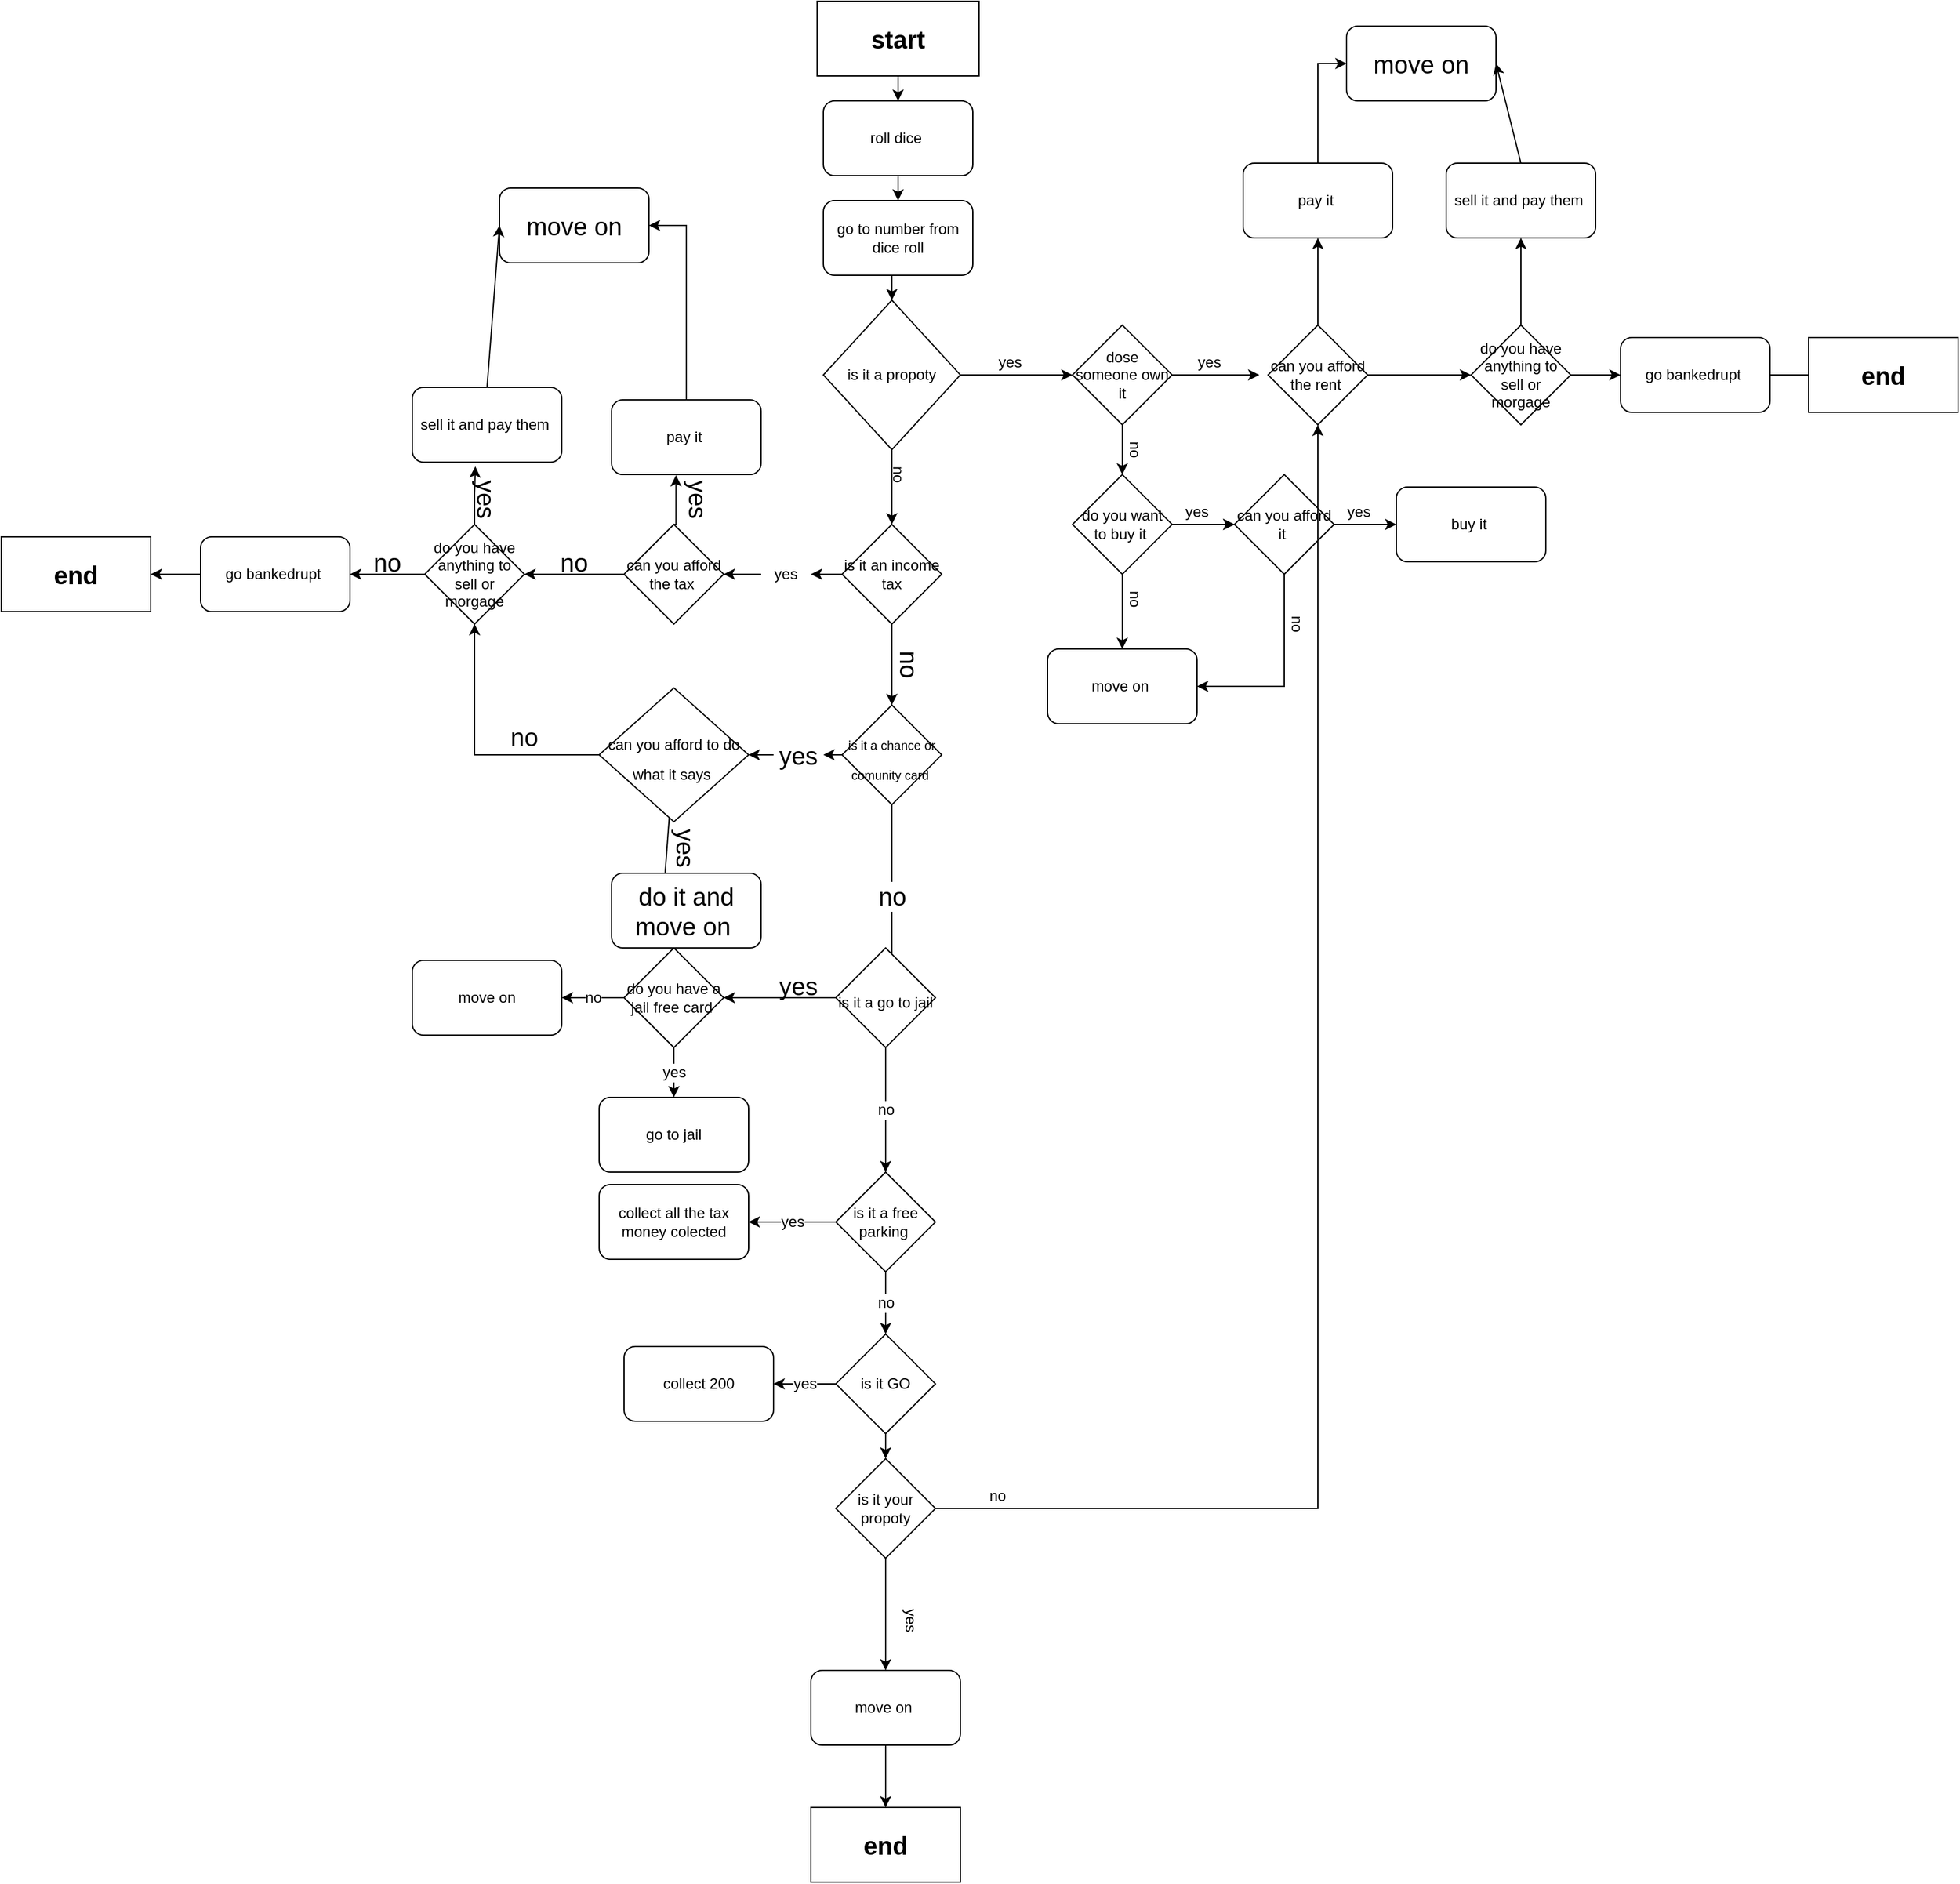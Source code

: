 <mxfile version="13.8.0" type="device"><diagram id="C5RBs43oDa-KdzZeNtuy" name="Page-1"><mxGraphModel dx="3671" dy="2777" grid="1" gridSize="10" guides="1" tooltips="1" connect="1" arrows="1" fold="1" page="1" pageScale="1" pageWidth="827" pageHeight="1169" math="0" shadow="0"><root><mxCell id="WIyWlLk6GJQsqaUBKTNV-0"/><mxCell id="WIyWlLk6GJQsqaUBKTNV-1" parent="WIyWlLk6GJQsqaUBKTNV-0"/><mxCell id="RD4WG9gXVhMm-dsW_1qB-32" style="edgeStyle=orthogonalEdgeStyle;rounded=0;orthogonalLoop=1;jettySize=auto;html=1;exitX=0.5;exitY=1;exitDx=0;exitDy=0;" edge="1" parent="WIyWlLk6GJQsqaUBKTNV-1" source="RD4WG9gXVhMm-dsW_1qB-0" target="RD4WG9gXVhMm-dsW_1qB-1"><mxGeometry relative="1" as="geometry"/></mxCell><mxCell id="RD4WG9gXVhMm-dsW_1qB-0" value="roll dice&amp;nbsp;" style="rounded=1;whiteSpace=wrap;html=1;" vertex="1" parent="WIyWlLk6GJQsqaUBKTNV-1"><mxGeometry x="390" y="20" width="120" height="60" as="geometry"/></mxCell><mxCell id="RD4WG9gXVhMm-dsW_1qB-31" style="edgeStyle=orthogonalEdgeStyle;rounded=0;orthogonalLoop=1;jettySize=auto;html=1;exitX=0.5;exitY=1;exitDx=0;exitDy=0;entryX=0.5;entryY=0;entryDx=0;entryDy=0;" edge="1" parent="WIyWlLk6GJQsqaUBKTNV-1" source="RD4WG9gXVhMm-dsW_1qB-1" target="RD4WG9gXVhMm-dsW_1qB-3"><mxGeometry relative="1" as="geometry"/></mxCell><mxCell id="RD4WG9gXVhMm-dsW_1qB-1" value="go to number from dice roll" style="rounded=1;whiteSpace=wrap;html=1;" vertex="1" parent="WIyWlLk6GJQsqaUBKTNV-1"><mxGeometry x="390" y="100" width="120" height="60" as="geometry"/></mxCell><mxCell id="RD4WG9gXVhMm-dsW_1qB-3" value="is it a propoty" style="rhombus;whiteSpace=wrap;html=1;" vertex="1" parent="WIyWlLk6GJQsqaUBKTNV-1"><mxGeometry x="390" y="180" width="110" height="120" as="geometry"/></mxCell><mxCell id="RD4WG9gXVhMm-dsW_1qB-4" value="yes" style="text;html=1;strokeColor=none;fillColor=none;align=center;verticalAlign=middle;whiteSpace=wrap;rounded=0;" vertex="1" parent="WIyWlLk6GJQsqaUBKTNV-1"><mxGeometry x="520" y="220" width="40" height="20" as="geometry"/></mxCell><mxCell id="RD4WG9gXVhMm-dsW_1qB-5" value="" style="endArrow=classic;html=1;exitX=1;exitY=0.5;exitDx=0;exitDy=0;" edge="1" parent="WIyWlLk6GJQsqaUBKTNV-1" source="RD4WG9gXVhMm-dsW_1qB-3"><mxGeometry width="50" height="50" relative="1" as="geometry"><mxPoint x="390" y="430" as="sourcePoint"/><mxPoint x="590" y="240" as="targetPoint"/><Array as="points"/></mxGeometry></mxCell><mxCell id="RD4WG9gXVhMm-dsW_1qB-6" value="dose someone own it" style="rhombus;whiteSpace=wrap;html=1;" vertex="1" parent="WIyWlLk6GJQsqaUBKTNV-1"><mxGeometry x="590" y="200" width="80" height="80" as="geometry"/></mxCell><mxCell id="RD4WG9gXVhMm-dsW_1qB-7" value="" style="endArrow=classic;html=1;exitX=1;exitY=0.5;exitDx=0;exitDy=0;" edge="1" parent="WIyWlLk6GJQsqaUBKTNV-1" source="RD4WG9gXVhMm-dsW_1qB-6"><mxGeometry width="50" height="50" relative="1" as="geometry"><mxPoint x="390" y="420" as="sourcePoint"/><mxPoint x="740" y="240" as="targetPoint"/></mxGeometry></mxCell><mxCell id="RD4WG9gXVhMm-dsW_1qB-8" value="yes" style="text;html=1;strokeColor=none;fillColor=none;align=center;verticalAlign=middle;whiteSpace=wrap;rounded=0;" vertex="1" parent="WIyWlLk6GJQsqaUBKTNV-1"><mxGeometry x="680" y="220" width="40" height="20" as="geometry"/></mxCell><mxCell id="RD4WG9gXVhMm-dsW_1qB-10" value="" style="endArrow=classic;html=1;exitX=0.5;exitY=1;exitDx=0;exitDy=0;" edge="1" parent="WIyWlLk6GJQsqaUBKTNV-1" source="RD4WG9gXVhMm-dsW_1qB-6"><mxGeometry width="50" height="50" relative="1" as="geometry"><mxPoint x="390" y="420" as="sourcePoint"/><mxPoint x="630" y="320" as="targetPoint"/><Array as="points"/></mxGeometry></mxCell><mxCell id="RD4WG9gXVhMm-dsW_1qB-26" value="" style="edgeStyle=orthogonalEdgeStyle;rounded=0;orthogonalLoop=1;jettySize=auto;html=1;" edge="1" parent="WIyWlLk6GJQsqaUBKTNV-1" source="RD4WG9gXVhMm-dsW_1qB-12" target="RD4WG9gXVhMm-dsW_1qB-14"><mxGeometry relative="1" as="geometry"/></mxCell><mxCell id="RD4WG9gXVhMm-dsW_1qB-12" value="do you want to buy it&amp;nbsp;" style="rhombus;whiteSpace=wrap;html=1;" vertex="1" parent="WIyWlLk6GJQsqaUBKTNV-1"><mxGeometry x="590" y="320" width="80" height="80" as="geometry"/></mxCell><mxCell id="RD4WG9gXVhMm-dsW_1qB-13" value="" style="endArrow=classic;html=1;exitX=1;exitY=0.5;exitDx=0;exitDy=0;" edge="1" parent="WIyWlLk6GJQsqaUBKTNV-1" source="RD4WG9gXVhMm-dsW_1qB-12"><mxGeometry width="50" height="50" relative="1" as="geometry"><mxPoint x="390" y="410" as="sourcePoint"/><mxPoint x="720" y="360" as="targetPoint"/></mxGeometry></mxCell><mxCell id="RD4WG9gXVhMm-dsW_1qB-14" value="can you afford it&amp;nbsp;" style="rhombus;whiteSpace=wrap;html=1;" vertex="1" parent="WIyWlLk6GJQsqaUBKTNV-1"><mxGeometry x="720" y="320" width="80" height="80" as="geometry"/></mxCell><mxCell id="RD4WG9gXVhMm-dsW_1qB-15" value="" style="endArrow=classic;html=1;exitX=1;exitY=0.5;exitDx=0;exitDy=0;" edge="1" parent="WIyWlLk6GJQsqaUBKTNV-1" source="RD4WG9gXVhMm-dsW_1qB-14"><mxGeometry width="50" height="50" relative="1" as="geometry"><mxPoint x="390" y="400" as="sourcePoint"/><mxPoint x="850" y="360" as="targetPoint"/></mxGeometry></mxCell><mxCell id="RD4WG9gXVhMm-dsW_1qB-16" value="buy it&amp;nbsp;" style="rounded=1;whiteSpace=wrap;html=1;" vertex="1" parent="WIyWlLk6GJQsqaUBKTNV-1"><mxGeometry x="850" y="330" width="120" height="60" as="geometry"/></mxCell><mxCell id="RD4WG9gXVhMm-dsW_1qB-17" value="" style="endArrow=classic;html=1;exitX=0.5;exitY=1;exitDx=0;exitDy=0;" edge="1" parent="WIyWlLk6GJQsqaUBKTNV-1" source="RD4WG9gXVhMm-dsW_1qB-12"><mxGeometry width="50" height="50" relative="1" as="geometry"><mxPoint x="390" y="500" as="sourcePoint"/><mxPoint x="630" y="460" as="targetPoint"/></mxGeometry></mxCell><mxCell id="RD4WG9gXVhMm-dsW_1qB-18" value="move on&amp;nbsp;" style="rounded=1;whiteSpace=wrap;html=1;" vertex="1" parent="WIyWlLk6GJQsqaUBKTNV-1"><mxGeometry x="570" y="460" width="120" height="60" as="geometry"/></mxCell><mxCell id="RD4WG9gXVhMm-dsW_1qB-21" value="yes" style="text;html=1;strokeColor=none;fillColor=none;align=center;verticalAlign=middle;whiteSpace=wrap;rounded=0;" vertex="1" parent="WIyWlLk6GJQsqaUBKTNV-1"><mxGeometry x="800" y="340" width="40" height="20" as="geometry"/></mxCell><mxCell id="RD4WG9gXVhMm-dsW_1qB-24" value="no" style="text;html=1;strokeColor=none;fillColor=none;align=center;verticalAlign=middle;whiteSpace=wrap;rounded=0;rotation=90;" vertex="1" parent="WIyWlLk6GJQsqaUBKTNV-1"><mxGeometry x="620" y="410" width="40" height="20" as="geometry"/></mxCell><mxCell id="RD4WG9gXVhMm-dsW_1qB-34" style="edgeStyle=orthogonalEdgeStyle;rounded=0;orthogonalLoop=1;jettySize=auto;html=1;exitX=0.5;exitY=1;exitDx=0;exitDy=0;entryX=1;entryY=0.5;entryDx=0;entryDy=0;" edge="1" parent="WIyWlLk6GJQsqaUBKTNV-1" source="RD4WG9gXVhMm-dsW_1qB-14" target="RD4WG9gXVhMm-dsW_1qB-18"><mxGeometry relative="1" as="geometry"><Array as="points"><mxPoint x="760" y="490"/></Array></mxGeometry></mxCell><mxCell id="RD4WG9gXVhMm-dsW_1qB-25" value="no" style="text;html=1;strokeColor=none;fillColor=none;align=center;verticalAlign=middle;whiteSpace=wrap;rounded=0;rotation=90;" vertex="1" parent="WIyWlLk6GJQsqaUBKTNV-1"><mxGeometry x="750" y="430" width="40" height="20" as="geometry"/></mxCell><mxCell id="RD4WG9gXVhMm-dsW_1qB-27" value="yes" style="text;html=1;strokeColor=none;fillColor=none;align=center;verticalAlign=middle;whiteSpace=wrap;rounded=0;" vertex="1" parent="WIyWlLk6GJQsqaUBKTNV-1"><mxGeometry x="670" y="340" width="40" height="20" as="geometry"/></mxCell><mxCell id="RD4WG9gXVhMm-dsW_1qB-29" value="no" style="text;html=1;strokeColor=none;fillColor=none;align=center;verticalAlign=middle;whiteSpace=wrap;rounded=0;rotation=90;" vertex="1" parent="WIyWlLk6GJQsqaUBKTNV-1"><mxGeometry x="430" y="310" width="40" height="20" as="geometry"/></mxCell><mxCell id="RD4WG9gXVhMm-dsW_1qB-35" value="no" style="text;html=1;strokeColor=none;fillColor=none;align=center;verticalAlign=middle;whiteSpace=wrap;rounded=0;rotation=90;" vertex="1" parent="WIyWlLk6GJQsqaUBKTNV-1"><mxGeometry x="620" y="290" width="40" height="20" as="geometry"/></mxCell><mxCell id="RD4WG9gXVhMm-dsW_1qB-36" value="is it an income tax" style="rhombus;whiteSpace=wrap;html=1;" vertex="1" parent="WIyWlLk6GJQsqaUBKTNV-1"><mxGeometry x="405" y="360" width="80" height="80" as="geometry"/></mxCell><mxCell id="RD4WG9gXVhMm-dsW_1qB-37" value="" style="endArrow=classic;html=1;exitX=0;exitY=0.75;exitDx=0;exitDy=0;entryX=0.5;entryY=0;entryDx=0;entryDy=0;" edge="1" parent="WIyWlLk6GJQsqaUBKTNV-1" source="RD4WG9gXVhMm-dsW_1qB-29" target="RD4WG9gXVhMm-dsW_1qB-36"><mxGeometry width="50" height="50" relative="1" as="geometry"><mxPoint x="390" y="470" as="sourcePoint"/><mxPoint x="440" y="420" as="targetPoint"/></mxGeometry></mxCell><mxCell id="RD4WG9gXVhMm-dsW_1qB-38" value="" style="endArrow=classic;html=1;exitX=0;exitY=0.5;exitDx=0;exitDy=0;entryX=1;entryY=0.5;entryDx=0;entryDy=0;" edge="1" parent="WIyWlLk6GJQsqaUBKTNV-1" source="RD4WG9gXVhMm-dsW_1qB-39" target="RD4WG9gXVhMm-dsW_1qB-60"><mxGeometry width="50" height="50" relative="1" as="geometry"><mxPoint x="390" y="470" as="sourcePoint"/><mxPoint x="320" y="410" as="targetPoint"/></mxGeometry></mxCell><mxCell id="RD4WG9gXVhMm-dsW_1qB-39" value="yes" style="text;html=1;strokeColor=none;fillColor=none;align=center;verticalAlign=middle;whiteSpace=wrap;rounded=0;" vertex="1" parent="WIyWlLk6GJQsqaUBKTNV-1"><mxGeometry x="340" y="390" width="40" height="20" as="geometry"/></mxCell><mxCell id="RD4WG9gXVhMm-dsW_1qB-40" value="" style="endArrow=classic;html=1;exitX=0;exitY=0.5;exitDx=0;exitDy=0;" edge="1" parent="WIyWlLk6GJQsqaUBKTNV-1" source="RD4WG9gXVhMm-dsW_1qB-36" target="RD4WG9gXVhMm-dsW_1qB-39"><mxGeometry width="50" height="50" relative="1" as="geometry"><mxPoint x="405" y="410" as="sourcePoint"/><mxPoint x="310" y="410" as="targetPoint"/></mxGeometry></mxCell><mxCell id="RD4WG9gXVhMm-dsW_1qB-44" style="edgeStyle=orthogonalEdgeStyle;rounded=0;orthogonalLoop=1;jettySize=auto;html=1;exitX=0.5;exitY=0;exitDx=0;exitDy=0;" edge="1" parent="WIyWlLk6GJQsqaUBKTNV-1" source="RD4WG9gXVhMm-dsW_1qB-42" target="RD4WG9gXVhMm-dsW_1qB-45"><mxGeometry relative="1" as="geometry"><mxPoint x="787" y="130" as="targetPoint"/></mxGeometry></mxCell><mxCell id="RD4WG9gXVhMm-dsW_1qB-42" value="can you afford the rent&amp;nbsp;" style="rhombus;whiteSpace=wrap;html=1;" vertex="1" parent="WIyWlLk6GJQsqaUBKTNV-1"><mxGeometry x="747" y="200" width="80" height="80" as="geometry"/></mxCell><mxCell id="RD4WG9gXVhMm-dsW_1qB-82" style="edgeStyle=orthogonalEdgeStyle;rounded=0;orthogonalLoop=1;jettySize=auto;html=1;exitX=0.5;exitY=0;exitDx=0;exitDy=0;entryX=0;entryY=0.5;entryDx=0;entryDy=0;fontSize=20;" edge="1" parent="WIyWlLk6GJQsqaUBKTNV-1" source="RD4WG9gXVhMm-dsW_1qB-45" target="RD4WG9gXVhMm-dsW_1qB-80"><mxGeometry relative="1" as="geometry"/></mxCell><mxCell id="RD4WG9gXVhMm-dsW_1qB-45" value="pay it&amp;nbsp;" style="rounded=1;whiteSpace=wrap;html=1;" vertex="1" parent="WIyWlLk6GJQsqaUBKTNV-1"><mxGeometry x="727" y="70" width="120" height="60" as="geometry"/></mxCell><mxCell id="RD4WG9gXVhMm-dsW_1qB-46" value="" style="endArrow=classic;html=1;exitX=1;exitY=0.5;exitDx=0;exitDy=0;" edge="1" parent="WIyWlLk6GJQsqaUBKTNV-1" source="RD4WG9gXVhMm-dsW_1qB-42"><mxGeometry width="50" height="50" relative="1" as="geometry"><mxPoint x="390" y="460" as="sourcePoint"/><mxPoint x="910" y="240" as="targetPoint"/></mxGeometry></mxCell><mxCell id="RD4WG9gXVhMm-dsW_1qB-47" value="do you have anything to sell or morgage" style="rhombus;whiteSpace=wrap;html=1;" vertex="1" parent="WIyWlLk6GJQsqaUBKTNV-1"><mxGeometry x="910" y="200" width="80" height="80" as="geometry"/></mxCell><mxCell id="RD4WG9gXVhMm-dsW_1qB-48" value="" style="endArrow=classic;html=1;exitX=0.5;exitY=0;exitDx=0;exitDy=0;" edge="1" parent="WIyWlLk6GJQsqaUBKTNV-1" source="RD4WG9gXVhMm-dsW_1qB-47"><mxGeometry width="50" height="50" relative="1" as="geometry"><mxPoint x="390" y="440" as="sourcePoint"/><mxPoint x="950" y="130" as="targetPoint"/></mxGeometry></mxCell><mxCell id="RD4WG9gXVhMm-dsW_1qB-49" value="go bankedrupt&amp;nbsp;" style="rounded=1;whiteSpace=wrap;html=1;" vertex="1" parent="WIyWlLk6GJQsqaUBKTNV-1"><mxGeometry x="1030" y="210" width="120" height="60" as="geometry"/></mxCell><mxCell id="RD4WG9gXVhMm-dsW_1qB-50" value="sell it and pay them&amp;nbsp;" style="rounded=1;whiteSpace=wrap;html=1;" vertex="1" parent="WIyWlLk6GJQsqaUBKTNV-1"><mxGeometry x="890" y="70" width="120" height="60" as="geometry"/></mxCell><mxCell id="RD4WG9gXVhMm-dsW_1qB-51" value="" style="endArrow=classic;html=1;exitX=1;exitY=0.5;exitDx=0;exitDy=0;entryX=0;entryY=0.5;entryDx=0;entryDy=0;" edge="1" parent="WIyWlLk6GJQsqaUBKTNV-1" source="RD4WG9gXVhMm-dsW_1qB-47" target="RD4WG9gXVhMm-dsW_1qB-49"><mxGeometry width="50" height="50" relative="1" as="geometry"><mxPoint x="750" y="440" as="sourcePoint"/><mxPoint x="800" y="390" as="targetPoint"/></mxGeometry></mxCell><mxCell id="RD4WG9gXVhMm-dsW_1qB-52" value="" style="endArrow=classic;html=1;exitX=1;exitY=0.5;exitDx=0;exitDy=0;" edge="1" parent="WIyWlLk6GJQsqaUBKTNV-1" source="RD4WG9gXVhMm-dsW_1qB-49"><mxGeometry width="50" height="50" relative="1" as="geometry"><mxPoint x="750" y="440" as="sourcePoint"/><mxPoint x="1230" y="240" as="targetPoint"/><Array as="points"/></mxGeometry></mxCell><mxCell id="RD4WG9gXVhMm-dsW_1qB-54" value="end" style="rounded=0;whiteSpace=wrap;html=1;fontSize=20;fontStyle=1" vertex="1" parent="WIyWlLk6GJQsqaUBKTNV-1"><mxGeometry x="1181" y="210" width="120" height="60" as="geometry"/></mxCell><mxCell id="RD4WG9gXVhMm-dsW_1qB-84" style="edgeStyle=orthogonalEdgeStyle;rounded=0;orthogonalLoop=1;jettySize=auto;html=1;exitX=0.5;exitY=0;exitDx=0;exitDy=0;entryX=1;entryY=0.5;entryDx=0;entryDy=0;fontSize=20;" edge="1" parent="WIyWlLk6GJQsqaUBKTNV-1" source="RD4WG9gXVhMm-dsW_1qB-56" target="RD4WG9gXVhMm-dsW_1qB-79"><mxGeometry relative="1" as="geometry"/></mxCell><mxCell id="RD4WG9gXVhMm-dsW_1qB-56" value="pay it&amp;nbsp;" style="rounded=1;whiteSpace=wrap;html=1;" vertex="1" parent="WIyWlLk6GJQsqaUBKTNV-1"><mxGeometry x="220" y="260" width="120" height="60" as="geometry"/></mxCell><mxCell id="RD4WG9gXVhMm-dsW_1qB-57" value="" style="endArrow=classic;html=1;exitX=0;exitY=0.5;exitDx=0;exitDy=0;entryX=1;entryY=0.5;entryDx=0;entryDy=0;" edge="1" parent="WIyWlLk6GJQsqaUBKTNV-1" source="RD4WG9gXVhMm-dsW_1qB-60" target="RD4WG9gXVhMm-dsW_1qB-61"><mxGeometry width="50" height="50" relative="1" as="geometry"><mxPoint x="240" y="419" as="sourcePoint"/><mxPoint x="160" y="400" as="targetPoint"/></mxGeometry></mxCell><mxCell id="RD4WG9gXVhMm-dsW_1qB-59" value="sell it and pay them&amp;nbsp;" style="rounded=1;whiteSpace=wrap;html=1;" vertex="1" parent="WIyWlLk6GJQsqaUBKTNV-1"><mxGeometry x="60" y="250" width="120" height="60" as="geometry"/></mxCell><mxCell id="RD4WG9gXVhMm-dsW_1qB-68" style="edgeStyle=orthogonalEdgeStyle;rounded=0;orthogonalLoop=1;jettySize=auto;html=1;exitX=0.5;exitY=0;exitDx=0;exitDy=0;entryX=0.431;entryY=1.008;entryDx=0;entryDy=0;entryPerimeter=0;fontSize=20;" edge="1" parent="WIyWlLk6GJQsqaUBKTNV-1" source="RD4WG9gXVhMm-dsW_1qB-60" target="RD4WG9gXVhMm-dsW_1qB-56"><mxGeometry relative="1" as="geometry"/></mxCell><mxCell id="RD4WG9gXVhMm-dsW_1qB-60" value="can you afford the tax&amp;nbsp;" style="rhombus;whiteSpace=wrap;html=1;" vertex="1" parent="WIyWlLk6GJQsqaUBKTNV-1"><mxGeometry x="230" y="360" width="80" height="80" as="geometry"/></mxCell><mxCell id="RD4WG9gXVhMm-dsW_1qB-67" style="edgeStyle=orthogonalEdgeStyle;rounded=0;orthogonalLoop=1;jettySize=auto;html=1;exitX=0.5;exitY=0;exitDx=0;exitDy=0;entryX=0.422;entryY=1.057;entryDx=0;entryDy=0;entryPerimeter=0;fontSize=20;" edge="1" parent="WIyWlLk6GJQsqaUBKTNV-1" source="RD4WG9gXVhMm-dsW_1qB-61" target="RD4WG9gXVhMm-dsW_1qB-59"><mxGeometry relative="1" as="geometry"/></mxCell><mxCell id="RD4WG9gXVhMm-dsW_1qB-70" style="edgeStyle=orthogonalEdgeStyle;rounded=0;orthogonalLoop=1;jettySize=auto;html=1;exitX=0;exitY=0.5;exitDx=0;exitDy=0;entryX=1;entryY=0.5;entryDx=0;entryDy=0;fontSize=20;" edge="1" parent="WIyWlLk6GJQsqaUBKTNV-1" source="RD4WG9gXVhMm-dsW_1qB-61" target="RD4WG9gXVhMm-dsW_1qB-62"><mxGeometry relative="1" as="geometry"/></mxCell><mxCell id="RD4WG9gXVhMm-dsW_1qB-61" value="do you have anything to sell or morgage" style="rhombus;whiteSpace=wrap;html=1;" vertex="1" parent="WIyWlLk6GJQsqaUBKTNV-1"><mxGeometry x="70" y="360" width="80" height="80" as="geometry"/></mxCell><mxCell id="RD4WG9gXVhMm-dsW_1qB-71" style="edgeStyle=orthogonalEdgeStyle;rounded=0;orthogonalLoop=1;jettySize=auto;html=1;exitX=0;exitY=0.5;exitDx=0;exitDy=0;entryX=1;entryY=0.5;entryDx=0;entryDy=0;fontSize=20;" edge="1" parent="WIyWlLk6GJQsqaUBKTNV-1" source="RD4WG9gXVhMm-dsW_1qB-62" target="RD4WG9gXVhMm-dsW_1qB-64"><mxGeometry relative="1" as="geometry"/></mxCell><mxCell id="RD4WG9gXVhMm-dsW_1qB-62" value="go bankedrupt&amp;nbsp;" style="rounded=1;whiteSpace=wrap;html=1;" vertex="1" parent="WIyWlLk6GJQsqaUBKTNV-1"><mxGeometry x="-110" y="370" width="120" height="60" as="geometry"/></mxCell><mxCell id="RD4WG9gXVhMm-dsW_1qB-64" value="end" style="rounded=0;whiteSpace=wrap;html=1;fontSize=20;fontStyle=1;rotation=0;" vertex="1" parent="WIyWlLk6GJQsqaUBKTNV-1"><mxGeometry x="-270" y="370" width="120" height="60" as="geometry"/></mxCell><mxCell id="RD4WG9gXVhMm-dsW_1qB-72" value="yes" style="text;html=1;strokeColor=none;fillColor=none;align=center;verticalAlign=middle;whiteSpace=wrap;rounded=0;fontSize=20;rotation=90;" vertex="1" parent="WIyWlLk6GJQsqaUBKTNV-1"><mxGeometry x="100" y="330" width="40" height="20" as="geometry"/></mxCell><mxCell id="RD4WG9gXVhMm-dsW_1qB-73" value="yes" style="text;html=1;strokeColor=none;fillColor=none;align=center;verticalAlign=middle;whiteSpace=wrap;rounded=0;fontSize=20;rotation=90;" vertex="1" parent="WIyWlLk6GJQsqaUBKTNV-1"><mxGeometry x="270" y="330" width="40" height="20" as="geometry"/></mxCell><mxCell id="RD4WG9gXVhMm-dsW_1qB-74" value="no" style="text;html=1;strokeColor=none;fillColor=none;align=center;verticalAlign=middle;whiteSpace=wrap;rounded=0;fontSize=20;" vertex="1" parent="WIyWlLk6GJQsqaUBKTNV-1"><mxGeometry x="170" y="380" width="40" height="20" as="geometry"/></mxCell><mxCell id="RD4WG9gXVhMm-dsW_1qB-75" value="no" style="text;html=1;strokeColor=none;fillColor=none;align=center;verticalAlign=middle;whiteSpace=wrap;rounded=0;fontSize=20;" vertex="1" parent="WIyWlLk6GJQsqaUBKTNV-1"><mxGeometry x="20" y="380" width="40" height="20" as="geometry"/></mxCell><mxCell id="RD4WG9gXVhMm-dsW_1qB-79" value="move on" style="rounded=1;whiteSpace=wrap;html=1;fontSize=20;" vertex="1" parent="WIyWlLk6GJQsqaUBKTNV-1"><mxGeometry x="130" y="90" width="120" height="60" as="geometry"/></mxCell><mxCell id="RD4WG9gXVhMm-dsW_1qB-80" value="move on" style="rounded=1;whiteSpace=wrap;html=1;fontSize=20;" vertex="1" parent="WIyWlLk6GJQsqaUBKTNV-1"><mxGeometry x="810" y="-40" width="120" height="60" as="geometry"/></mxCell><mxCell id="RD4WG9gXVhMm-dsW_1qB-81" value="" style="endArrow=classic;html=1;fontSize=20;entryX=0;entryY=0.5;entryDx=0;entryDy=0;exitX=0.5;exitY=0;exitDx=0;exitDy=0;" edge="1" parent="WIyWlLk6GJQsqaUBKTNV-1" source="RD4WG9gXVhMm-dsW_1qB-59" target="RD4WG9gXVhMm-dsW_1qB-79"><mxGeometry width="50" height="50" relative="1" as="geometry"><mxPoint x="420" y="350" as="sourcePoint"/><mxPoint x="470" y="300" as="targetPoint"/></mxGeometry></mxCell><mxCell id="RD4WG9gXVhMm-dsW_1qB-83" value="" style="endArrow=classic;html=1;fontSize=20;exitX=0.5;exitY=0;exitDx=0;exitDy=0;entryX=1;entryY=0.5;entryDx=0;entryDy=0;" edge="1" parent="WIyWlLk6GJQsqaUBKTNV-1" source="RD4WG9gXVhMm-dsW_1qB-50" target="RD4WG9gXVhMm-dsW_1qB-80"><mxGeometry width="50" height="50" relative="1" as="geometry"><mxPoint x="420" y="350" as="sourcePoint"/><mxPoint x="470" y="300" as="targetPoint"/></mxGeometry></mxCell><mxCell id="RD4WG9gXVhMm-dsW_1qB-85" value="&lt;font size=&quot;1&quot;&gt;is it a chance or comunity card&amp;nbsp;&lt;/font&gt;" style="rhombus;whiteSpace=wrap;html=1;fontSize=20;" vertex="1" parent="WIyWlLk6GJQsqaUBKTNV-1"><mxGeometry x="405" y="505" width="80" height="80" as="geometry"/></mxCell><mxCell id="RD4WG9gXVhMm-dsW_1qB-86" value="" style="endArrow=classic;html=1;fontSize=20;exitX=0.5;exitY=1;exitDx=0;exitDy=0;entryX=0.5;entryY=0;entryDx=0;entryDy=0;" edge="1" parent="WIyWlLk6GJQsqaUBKTNV-1" source="RD4WG9gXVhMm-dsW_1qB-36" target="RD4WG9gXVhMm-dsW_1qB-85"><mxGeometry width="50" height="50" relative="1" as="geometry"><mxPoint x="420" y="390" as="sourcePoint"/><mxPoint x="470" y="340" as="targetPoint"/></mxGeometry></mxCell><mxCell id="RD4WG9gXVhMm-dsW_1qB-89" value="" style="endArrow=classic;html=1;fontSize=20;exitX=0;exitY=0.5;exitDx=0;exitDy=0;" edge="1" parent="WIyWlLk6GJQsqaUBKTNV-1" source="RD4WG9gXVhMm-dsW_1qB-96"><mxGeometry width="50" height="50" relative="1" as="geometry"><mxPoint x="420" y="390" as="sourcePoint"/><mxPoint x="330" y="545" as="targetPoint"/></mxGeometry></mxCell><mxCell id="RD4WG9gXVhMm-dsW_1qB-92" style="edgeStyle=orthogonalEdgeStyle;rounded=0;orthogonalLoop=1;jettySize=auto;html=1;exitX=0;exitY=0.5;exitDx=0;exitDy=0;entryX=0.5;entryY=1;entryDx=0;entryDy=0;fontSize=20;" edge="1" parent="WIyWlLk6GJQsqaUBKTNV-1" source="RD4WG9gXVhMm-dsW_1qB-90" target="RD4WG9gXVhMm-dsW_1qB-61"><mxGeometry relative="1" as="geometry"/></mxCell><mxCell id="RD4WG9gXVhMm-dsW_1qB-90" value="&lt;font style=&quot;font-size: 12px&quot;&gt;can you afford to do what it says&amp;nbsp;&lt;/font&gt;" style="rhombus;whiteSpace=wrap;html=1;fontSize=20;" vertex="1" parent="WIyWlLk6GJQsqaUBKTNV-1"><mxGeometry x="210" y="491.25" width="120" height="107.5" as="geometry"/></mxCell><mxCell id="RD4WG9gXVhMm-dsW_1qB-93" value="" style="endArrow=classic;html=1;fontSize=20;" edge="1" parent="WIyWlLk6GJQsqaUBKTNV-1" source="RD4WG9gXVhMm-dsW_1qB-90"><mxGeometry width="50" height="50" relative="1" as="geometry"><mxPoint x="420" y="350" as="sourcePoint"/><mxPoint x="260" y="680" as="targetPoint"/></mxGeometry></mxCell><mxCell id="RD4WG9gXVhMm-dsW_1qB-94" value="do it and move on&amp;nbsp;" style="rounded=1;whiteSpace=wrap;html=1;fontSize=20;" vertex="1" parent="WIyWlLk6GJQsqaUBKTNV-1"><mxGeometry x="220" y="640" width="120" height="60" as="geometry"/></mxCell><mxCell id="RD4WG9gXVhMm-dsW_1qB-95" value="no" style="text;html=1;strokeColor=none;fillColor=none;align=center;verticalAlign=middle;whiteSpace=wrap;rounded=0;fontSize=20;rotation=90;" vertex="1" parent="WIyWlLk6GJQsqaUBKTNV-1"><mxGeometry x="440" y="462.5" width="40" height="20" as="geometry"/></mxCell><mxCell id="RD4WG9gXVhMm-dsW_1qB-96" value="yes" style="text;html=1;strokeColor=none;fillColor=none;align=center;verticalAlign=middle;whiteSpace=wrap;rounded=0;fontSize=20;" vertex="1" parent="WIyWlLk6GJQsqaUBKTNV-1"><mxGeometry x="350" y="535" width="40" height="20" as="geometry"/></mxCell><mxCell id="RD4WG9gXVhMm-dsW_1qB-97" value="" style="endArrow=classic;html=1;fontSize=20;exitX=0;exitY=0.5;exitDx=0;exitDy=0;" edge="1" parent="WIyWlLk6GJQsqaUBKTNV-1" source="RD4WG9gXVhMm-dsW_1qB-85" target="RD4WG9gXVhMm-dsW_1qB-96"><mxGeometry width="50" height="50" relative="1" as="geometry"><mxPoint x="405" y="545" as="sourcePoint"/><mxPoint x="330" y="545" as="targetPoint"/></mxGeometry></mxCell><mxCell id="RD4WG9gXVhMm-dsW_1qB-98" value="yes" style="text;html=1;strokeColor=none;fillColor=none;align=center;verticalAlign=middle;whiteSpace=wrap;rounded=0;fontSize=20;rotation=90;" vertex="1" parent="WIyWlLk6GJQsqaUBKTNV-1"><mxGeometry x="260" y="610" width="40" height="20" as="geometry"/></mxCell><mxCell id="RD4WG9gXVhMm-dsW_1qB-99" value="no" style="text;html=1;strokeColor=none;fillColor=none;align=center;verticalAlign=middle;whiteSpace=wrap;rounded=0;fontSize=20;" vertex="1" parent="WIyWlLk6GJQsqaUBKTNV-1"><mxGeometry x="130" y="520" width="40" height="20" as="geometry"/></mxCell><mxCell id="RD4WG9gXVhMm-dsW_1qB-100" value="&lt;b&gt;start&lt;/b&gt;" style="rounded=0;whiteSpace=wrap;html=1;fontSize=20;" vertex="1" parent="WIyWlLk6GJQsqaUBKTNV-1"><mxGeometry x="385" y="-60" width="130" height="60" as="geometry"/></mxCell><mxCell id="RD4WG9gXVhMm-dsW_1qB-101" value="" style="endArrow=classic;html=1;fontSize=20;exitX=0.5;exitY=1;exitDx=0;exitDy=0;" edge="1" parent="WIyWlLk6GJQsqaUBKTNV-1" source="RD4WG9gXVhMm-dsW_1qB-100"><mxGeometry width="50" height="50" relative="1" as="geometry"><mxPoint x="390" y="510" as="sourcePoint"/><mxPoint x="450" y="20" as="targetPoint"/></mxGeometry></mxCell><mxCell id="RD4WG9gXVhMm-dsW_1qB-104" value="no" style="endArrow=classic;html=1;fontSize=20;exitX=0.5;exitY=1;exitDx=0;exitDy=0;" edge="1" parent="WIyWlLk6GJQsqaUBKTNV-1" source="RD4WG9gXVhMm-dsW_1qB-85"><mxGeometry width="50" height="50" relative="1" as="geometry"><mxPoint x="390" y="490" as="sourcePoint"/><mxPoint x="445" y="730" as="targetPoint"/></mxGeometry></mxCell><mxCell id="RD4WG9gXVhMm-dsW_1qB-105" value="&lt;font style=&quot;font-size: 12px&quot;&gt;is it a go to jail&lt;/font&gt;" style="rhombus;whiteSpace=wrap;html=1;fontSize=20;" vertex="1" parent="WIyWlLk6GJQsqaUBKTNV-1"><mxGeometry x="400" y="700" width="80" height="80" as="geometry"/></mxCell><mxCell id="RD4WG9gXVhMm-dsW_1qB-108" value="yes" style="text;html=1;strokeColor=none;fillColor=none;align=center;verticalAlign=middle;whiteSpace=wrap;rounded=0;fontSize=20;" vertex="1" parent="WIyWlLk6GJQsqaUBKTNV-1"><mxGeometry x="350" y="720" width="40" height="20" as="geometry"/></mxCell><mxCell id="RD4WG9gXVhMm-dsW_1qB-110" value="do you have a jail free card&amp;nbsp;" style="rhombus;whiteSpace=wrap;html=1;fontSize=12;" vertex="1" parent="WIyWlLk6GJQsqaUBKTNV-1"><mxGeometry x="230" y="700" width="80" height="80" as="geometry"/></mxCell><mxCell id="RD4WG9gXVhMm-dsW_1qB-111" value="" style="endArrow=classic;html=1;fontSize=20;exitX=0;exitY=0.5;exitDx=0;exitDy=0;entryX=1;entryY=0.5;entryDx=0;entryDy=0;" edge="1" parent="WIyWlLk6GJQsqaUBKTNV-1" source="RD4WG9gXVhMm-dsW_1qB-105" target="RD4WG9gXVhMm-dsW_1qB-110"><mxGeometry width="50" height="50" relative="1" as="geometry"><mxPoint x="390" y="480" as="sourcePoint"/><mxPoint x="440" y="430" as="targetPoint"/></mxGeometry></mxCell><mxCell id="RD4WG9gXVhMm-dsW_1qB-112" value="move on" style="rounded=1;whiteSpace=wrap;html=1;fontSize=12;" vertex="1" parent="WIyWlLk6GJQsqaUBKTNV-1"><mxGeometry x="60" y="710" width="120" height="60" as="geometry"/></mxCell><mxCell id="RD4WG9gXVhMm-dsW_1qB-113" value="go to jail" style="rounded=1;whiteSpace=wrap;html=1;fontSize=12;" vertex="1" parent="WIyWlLk6GJQsqaUBKTNV-1"><mxGeometry x="210" y="820" width="120" height="60" as="geometry"/></mxCell><mxCell id="RD4WG9gXVhMm-dsW_1qB-114" value="no" style="endArrow=classic;html=1;fontSize=12;exitX=0;exitY=0.5;exitDx=0;exitDy=0;entryX=1;entryY=0.5;entryDx=0;entryDy=0;" edge="1" parent="WIyWlLk6GJQsqaUBKTNV-1" source="RD4WG9gXVhMm-dsW_1qB-110" target="RD4WG9gXVhMm-dsW_1qB-112"><mxGeometry width="50" height="50" relative="1" as="geometry"><mxPoint x="350" y="650" as="sourcePoint"/><mxPoint x="400" y="600" as="targetPoint"/></mxGeometry></mxCell><mxCell id="RD4WG9gXVhMm-dsW_1qB-115" value="yes" style="endArrow=classic;html=1;fontSize=12;exitX=0.5;exitY=1;exitDx=0;exitDy=0;entryX=0.5;entryY=0;entryDx=0;entryDy=0;" edge="1" parent="WIyWlLk6GJQsqaUBKTNV-1" source="RD4WG9gXVhMm-dsW_1qB-110" target="RD4WG9gXVhMm-dsW_1qB-113"><mxGeometry width="50" height="50" relative="1" as="geometry"><mxPoint x="350" y="650" as="sourcePoint"/><mxPoint x="400" y="600" as="targetPoint"/></mxGeometry></mxCell><mxCell id="RD4WG9gXVhMm-dsW_1qB-116" value="no" style="endArrow=classic;html=1;fontSize=12;exitX=0.5;exitY=1;exitDx=0;exitDy=0;entryX=0.5;entryY=0;entryDx=0;entryDy=0;" edge="1" parent="WIyWlLk6GJQsqaUBKTNV-1" source="RD4WG9gXVhMm-dsW_1qB-105" target="RD4WG9gXVhMm-dsW_1qB-117"><mxGeometry width="50" height="50" relative="1" as="geometry"><mxPoint x="350" y="900" as="sourcePoint"/><mxPoint x="440" y="850" as="targetPoint"/></mxGeometry></mxCell><mxCell id="RD4WG9gXVhMm-dsW_1qB-117" value="is it a free parking&amp;nbsp;" style="rhombus;whiteSpace=wrap;html=1;fontSize=12;" vertex="1" parent="WIyWlLk6GJQsqaUBKTNV-1"><mxGeometry x="400" y="880" width="80" height="80" as="geometry"/></mxCell><mxCell id="RD4WG9gXVhMm-dsW_1qB-118" value="yes" style="endArrow=classic;html=1;fontSize=12;exitX=0;exitY=0.5;exitDx=0;exitDy=0;entryX=1;entryY=0.5;entryDx=0;entryDy=0;" edge="1" parent="WIyWlLk6GJQsqaUBKTNV-1" source="RD4WG9gXVhMm-dsW_1qB-117" target="RD4WG9gXVhMm-dsW_1qB-119"><mxGeometry width="50" height="50" relative="1" as="geometry"><mxPoint x="350" y="890" as="sourcePoint"/><mxPoint x="350" y="920" as="targetPoint"/></mxGeometry></mxCell><mxCell id="RD4WG9gXVhMm-dsW_1qB-119" value="collect all the tax money colected" style="rounded=1;whiteSpace=wrap;html=1;fontSize=12;" vertex="1" parent="WIyWlLk6GJQsqaUBKTNV-1"><mxGeometry x="210" y="890" width="120" height="60" as="geometry"/></mxCell><mxCell id="RD4WG9gXVhMm-dsW_1qB-121" value="is it GO" style="rhombus;whiteSpace=wrap;html=1;fontSize=12;" vertex="1" parent="WIyWlLk6GJQsqaUBKTNV-1"><mxGeometry x="400" y="1010" width="80" height="80" as="geometry"/></mxCell><mxCell id="RD4WG9gXVhMm-dsW_1qB-124" value="no" style="endArrow=classic;html=1;fontSize=12;exitX=0.5;exitY=1;exitDx=0;exitDy=0;" edge="1" parent="WIyWlLk6GJQsqaUBKTNV-1" source="RD4WG9gXVhMm-dsW_1qB-117"><mxGeometry width="50" height="50" relative="1" as="geometry"><mxPoint x="380" y="1120" as="sourcePoint"/><mxPoint x="440" y="1010" as="targetPoint"/></mxGeometry></mxCell><mxCell id="RD4WG9gXVhMm-dsW_1qB-125" value="yes" style="endArrow=classic;html=1;fontSize=12;exitX=0;exitY=0.5;exitDx=0;exitDy=0;" edge="1" parent="WIyWlLk6GJQsqaUBKTNV-1" source="RD4WG9gXVhMm-dsW_1qB-121"><mxGeometry width="50" height="50" relative="1" as="geometry"><mxPoint x="380" y="1120" as="sourcePoint"/><mxPoint x="350" y="1050" as="targetPoint"/></mxGeometry></mxCell><mxCell id="RD4WG9gXVhMm-dsW_1qB-126" value="collect 200" style="rounded=1;whiteSpace=wrap;html=1;fontSize=12;" vertex="1" parent="WIyWlLk6GJQsqaUBKTNV-1"><mxGeometry x="230" y="1020" width="120" height="60" as="geometry"/></mxCell><mxCell id="RD4WG9gXVhMm-dsW_1qB-135" style="edgeStyle=orthogonalEdgeStyle;rounded=0;orthogonalLoop=1;jettySize=auto;html=1;entryX=0.5;entryY=1;entryDx=0;entryDy=0;fontSize=12;" edge="1" parent="WIyWlLk6GJQsqaUBKTNV-1" source="RD4WG9gXVhMm-dsW_1qB-127" target="RD4WG9gXVhMm-dsW_1qB-42"><mxGeometry relative="1" as="geometry"/></mxCell><mxCell id="RD4WG9gXVhMm-dsW_1qB-127" value="is it your propoty" style="rhombus;whiteSpace=wrap;html=1;fontSize=12;" vertex="1" parent="WIyWlLk6GJQsqaUBKTNV-1"><mxGeometry x="400" y="1110" width="80" height="80" as="geometry"/></mxCell><mxCell id="RD4WG9gXVhMm-dsW_1qB-128" value="" style="endArrow=classic;html=1;fontSize=12;exitX=0.5;exitY=1;exitDx=0;exitDy=0;entryX=0.5;entryY=0;entryDx=0;entryDy=0;" edge="1" parent="WIyWlLk6GJQsqaUBKTNV-1" source="RD4WG9gXVhMm-dsW_1qB-121" target="RD4WG9gXVhMm-dsW_1qB-127"><mxGeometry width="50" height="50" relative="1" as="geometry"><mxPoint x="380" y="1120" as="sourcePoint"/><mxPoint x="430" y="1070" as="targetPoint"/></mxGeometry></mxCell><mxCell id="RD4WG9gXVhMm-dsW_1qB-136" value="no" style="text;html=1;strokeColor=none;fillColor=none;align=center;verticalAlign=middle;whiteSpace=wrap;rounded=0;fontSize=12;" vertex="1" parent="WIyWlLk6GJQsqaUBKTNV-1"><mxGeometry x="510" y="1130" width="40" height="20" as="geometry"/></mxCell><mxCell id="RD4WG9gXVhMm-dsW_1qB-138" value="" style="endArrow=classic;html=1;fontSize=12;exitX=0.5;exitY=1;exitDx=0;exitDy=0;" edge="1" parent="WIyWlLk6GJQsqaUBKTNV-1" source="RD4WG9gXVhMm-dsW_1qB-127"><mxGeometry width="50" height="50" relative="1" as="geometry"><mxPoint x="370" y="1340" as="sourcePoint"/><mxPoint x="440" y="1280" as="targetPoint"/></mxGeometry></mxCell><mxCell id="RD4WG9gXVhMm-dsW_1qB-139" value="move on&amp;nbsp;" style="rounded=1;whiteSpace=wrap;html=1;fontSize=12;" vertex="1" parent="WIyWlLk6GJQsqaUBKTNV-1"><mxGeometry x="380" y="1280" width="120" height="60" as="geometry"/></mxCell><mxCell id="RD4WG9gXVhMm-dsW_1qB-141" value="&lt;font style=&quot;font-size: 20px&quot;&gt;e&lt;/font&gt;&lt;font style=&quot;font-size: 20px&quot;&gt;n&lt;/font&gt;&lt;font style=&quot;font-size: 20px&quot;&gt;d&lt;/font&gt;" style="rounded=0;whiteSpace=wrap;html=1;fontSize=12;fontStyle=1" vertex="1" parent="WIyWlLk6GJQsqaUBKTNV-1"><mxGeometry x="380" y="1390" width="120" height="60" as="geometry"/></mxCell><mxCell id="RD4WG9gXVhMm-dsW_1qB-142" value="" style="endArrow=classic;html=1;fontSize=12;exitX=0.5;exitY=1;exitDx=0;exitDy=0;entryX=0.5;entryY=0;entryDx=0;entryDy=0;" edge="1" parent="WIyWlLk6GJQsqaUBKTNV-1" source="RD4WG9gXVhMm-dsW_1qB-139" target="RD4WG9gXVhMm-dsW_1qB-141"><mxGeometry width="50" height="50" relative="1" as="geometry"><mxPoint x="380" y="1330" as="sourcePoint"/><mxPoint x="430" y="1280" as="targetPoint"/></mxGeometry></mxCell><mxCell id="RD4WG9gXVhMm-dsW_1qB-145" value="yes" style="text;html=1;strokeColor=none;fillColor=none;align=center;verticalAlign=middle;whiteSpace=wrap;rounded=0;fontSize=12;rotation=90;" vertex="1" parent="WIyWlLk6GJQsqaUBKTNV-1"><mxGeometry x="440" y="1230" width="40" height="20" as="geometry"/></mxCell></root></mxGraphModel></diagram></mxfile>